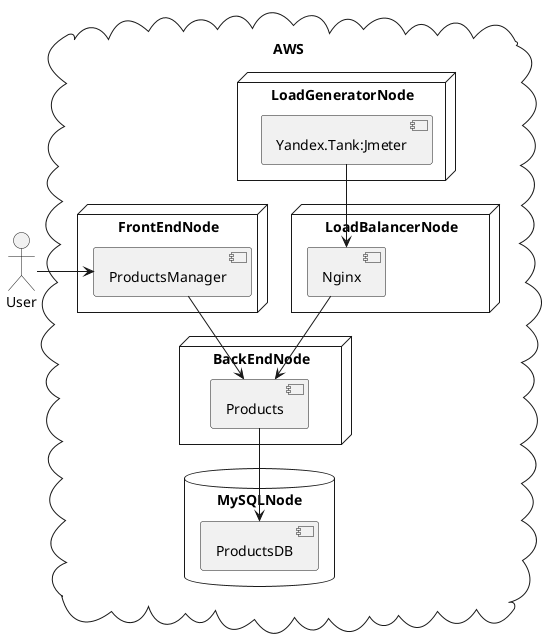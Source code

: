 @startuml

top to bottom direction

actor User

cloud "AWS" {
    node "LoadGeneratorNode" {
        [Yandex.Tank:Jmeter] as [loadGenerator]
    }

    node "LoadBalancerNode" {
        [Nginx] as [loadBalancer]
    }

    node "FrontEndNode" {
        [ProductsManager] as [frontEnd]
    }

    node "BackEndNode" {
        [Products] as [backEnd]
    }

    database "MySQLNode" {
        [ProductsDB] as [dataBase]
    }
}
 User -right->  [frontEnd]
[loadGenerator] -down-> [loadBalancer]
[loadBalancer] -down-> [backEnd]
[frontEnd] -down-> [backEnd]
[backEnd] -down-> [dataBase]

@enduml